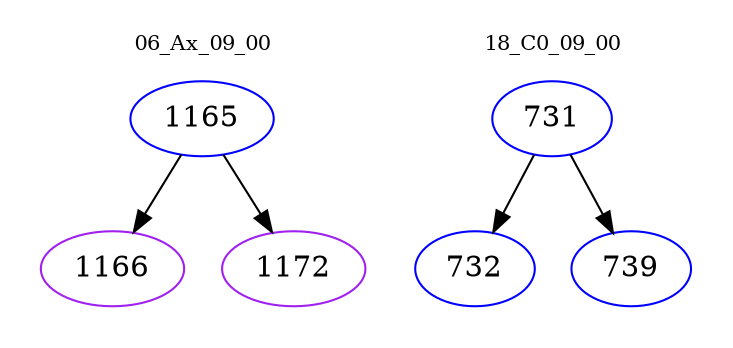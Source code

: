 digraph{
subgraph cluster_0 {
color = white
label = "06_Ax_09_00";
fontsize=10;
T0_1165 [label="1165", color="blue"]
T0_1165 -> T0_1166 [color="black"]
T0_1166 [label="1166", color="purple"]
T0_1165 -> T0_1172 [color="black"]
T0_1172 [label="1172", color="purple"]
}
subgraph cluster_1 {
color = white
label = "18_C0_09_00";
fontsize=10;
T1_731 [label="731", color="blue"]
T1_731 -> T1_732 [color="black"]
T1_732 [label="732", color="blue"]
T1_731 -> T1_739 [color="black"]
T1_739 [label="739", color="blue"]
}
}
